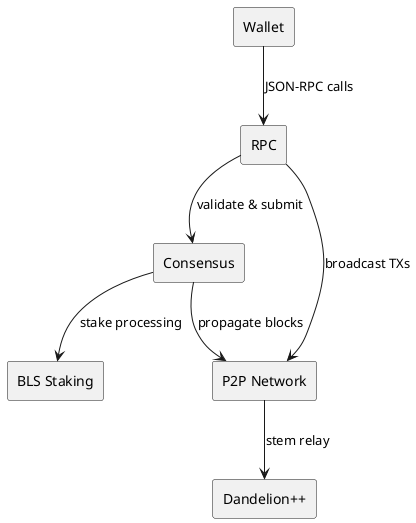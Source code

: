@startuml
skinparam componentStyle rectangle

component "Wallet" as wallet
component "RPC" as rpc
component "Consensus" as consensus
component "P2P Network" as p2p
component "BLS Staking" as bls
component "Dandelion++" as dandelion

wallet --> rpc : JSON-RPC calls
rpc --> consensus : validate & submit
rpc --> p2p : broadcast TXs
p2p --> dandelion : stem relay
consensus --> p2p : propagate blocks
consensus --> bls : stake processing

@enduml

